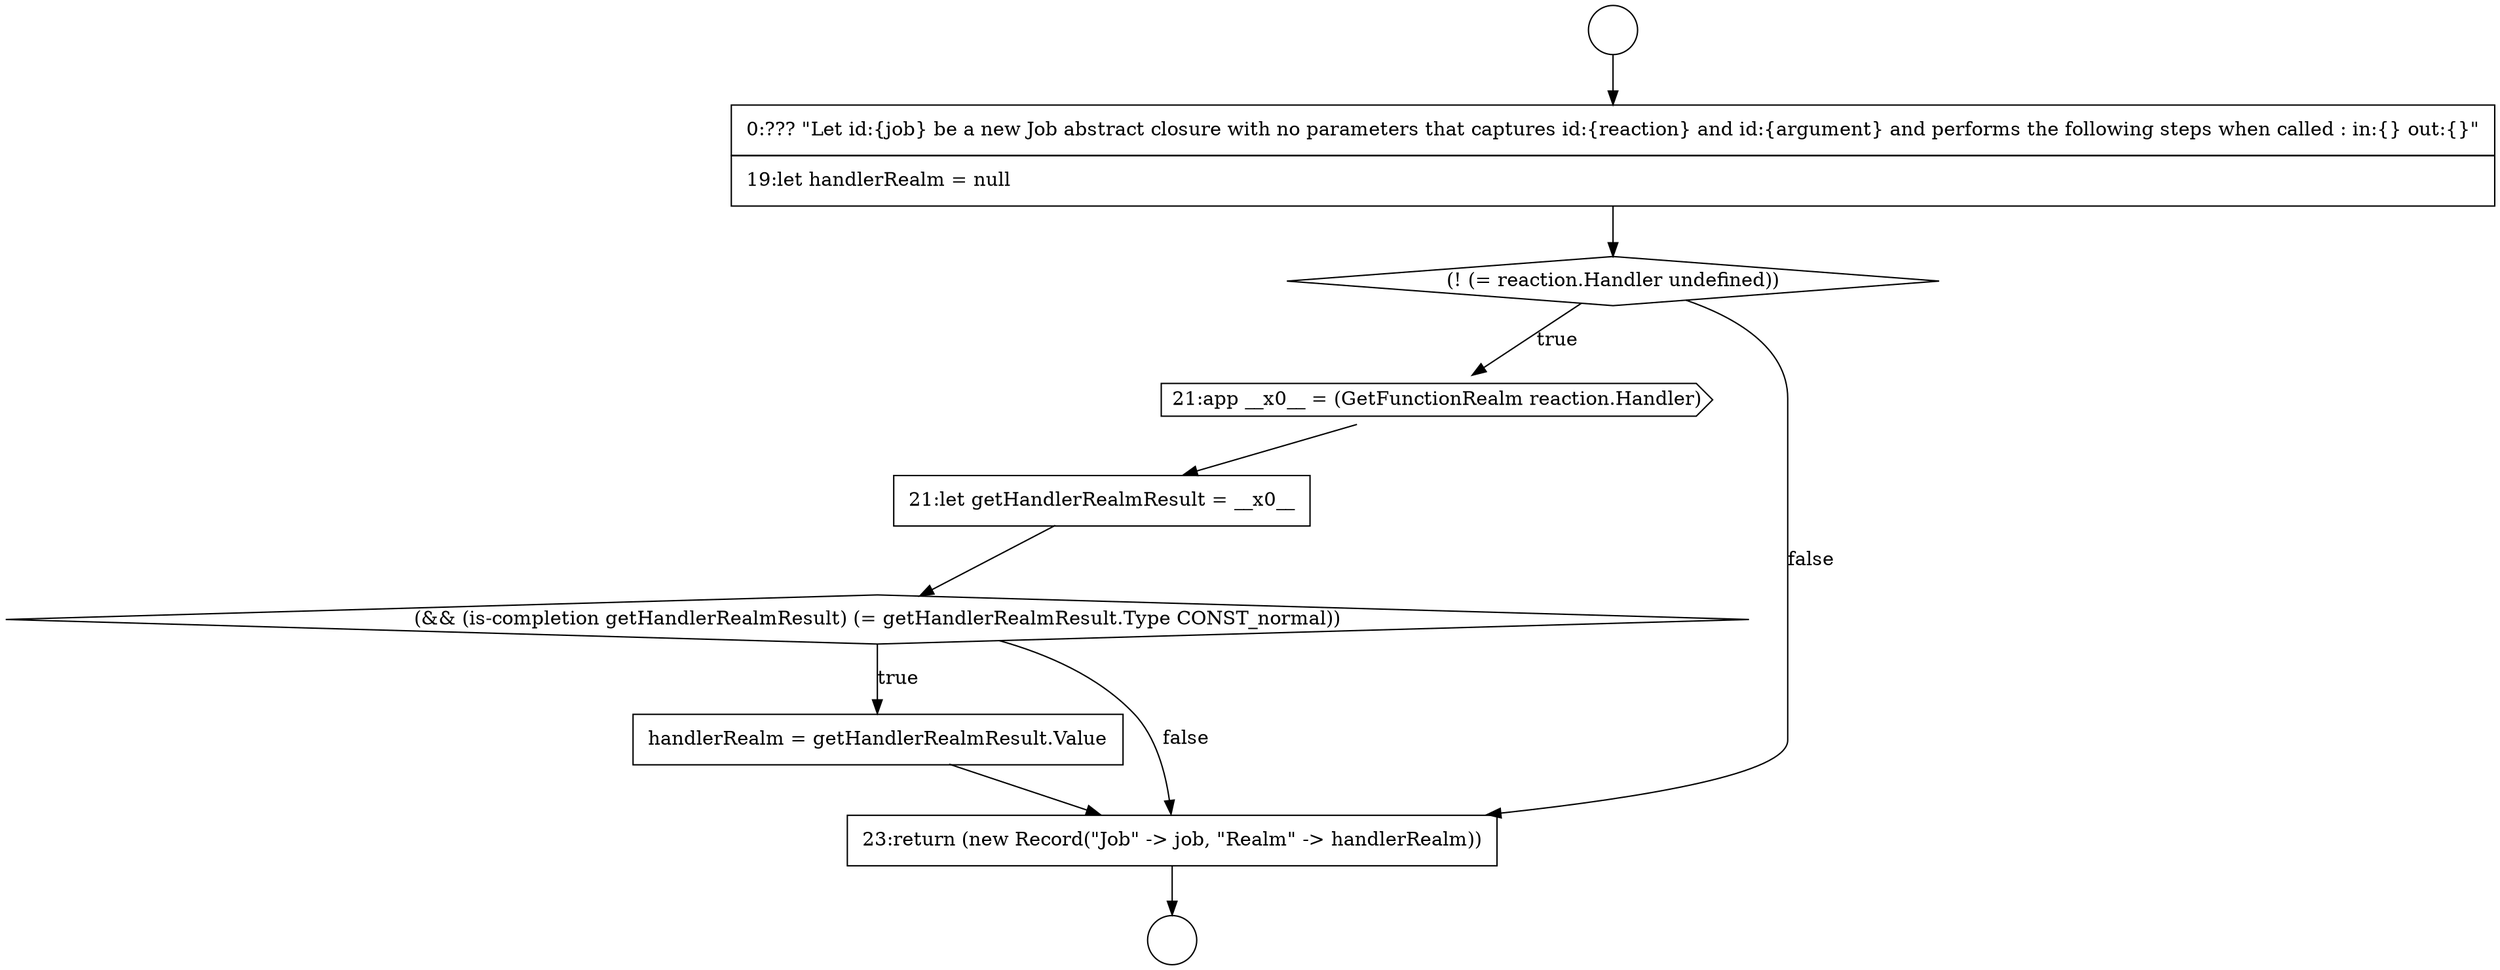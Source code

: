 digraph {
  node18252 [shape=none, margin=0, label=<<font color="black">
    <table border="0" cellborder="1" cellspacing="0" cellpadding="10">
      <tr><td align="left">0:??? &quot;Let id:{job} be a new Job abstract closure with no parameters that captures id:{reaction} and id:{argument} and performs the following steps when called : in:{} out:{}&quot;</td></tr>
      <tr><td align="left">19:let handlerRealm = null</td></tr>
    </table>
  </font>> color="black" fillcolor="white" style=filled]
  node18251 [shape=circle label=" " color="black" fillcolor="white" style=filled]
  node18257 [shape=none, margin=0, label=<<font color="black">
    <table border="0" cellborder="1" cellspacing="0" cellpadding="10">
      <tr><td align="left">handlerRealm = getHandlerRealmResult.Value</td></tr>
    </table>
  </font>> color="black" fillcolor="white" style=filled]
  node18255 [shape=none, margin=0, label=<<font color="black">
    <table border="0" cellborder="1" cellspacing="0" cellpadding="10">
      <tr><td align="left">21:let getHandlerRealmResult = __x0__</td></tr>
    </table>
  </font>> color="black" fillcolor="white" style=filled]
  node18250 [shape=circle label=" " color="black" fillcolor="white" style=filled]
  node18254 [shape=cds, label=<<font color="black">21:app __x0__ = (GetFunctionRealm reaction.Handler)</font>> color="black" fillcolor="white" style=filled]
  node18258 [shape=none, margin=0, label=<<font color="black">
    <table border="0" cellborder="1" cellspacing="0" cellpadding="10">
      <tr><td align="left">23:return (new Record(&quot;Job&quot; -&gt; job, &quot;Realm&quot; -&gt; handlerRealm))</td></tr>
    </table>
  </font>> color="black" fillcolor="white" style=filled]
  node18256 [shape=diamond, label=<<font color="black">(&amp;&amp; (is-completion getHandlerRealmResult) (= getHandlerRealmResult.Type CONST_normal))</font>> color="black" fillcolor="white" style=filled]
  node18253 [shape=diamond, label=<<font color="black">(! (= reaction.Handler undefined))</font>> color="black" fillcolor="white" style=filled]
  node18253 -> node18254 [label=<<font color="black">true</font>> color="black"]
  node18253 -> node18258 [label=<<font color="black">false</font>> color="black"]
  node18255 -> node18256 [ color="black"]
  node18252 -> node18253 [ color="black"]
  node18256 -> node18257 [label=<<font color="black">true</font>> color="black"]
  node18256 -> node18258 [label=<<font color="black">false</font>> color="black"]
  node18257 -> node18258 [ color="black"]
  node18254 -> node18255 [ color="black"]
  node18250 -> node18252 [ color="black"]
  node18258 -> node18251 [ color="black"]
}
